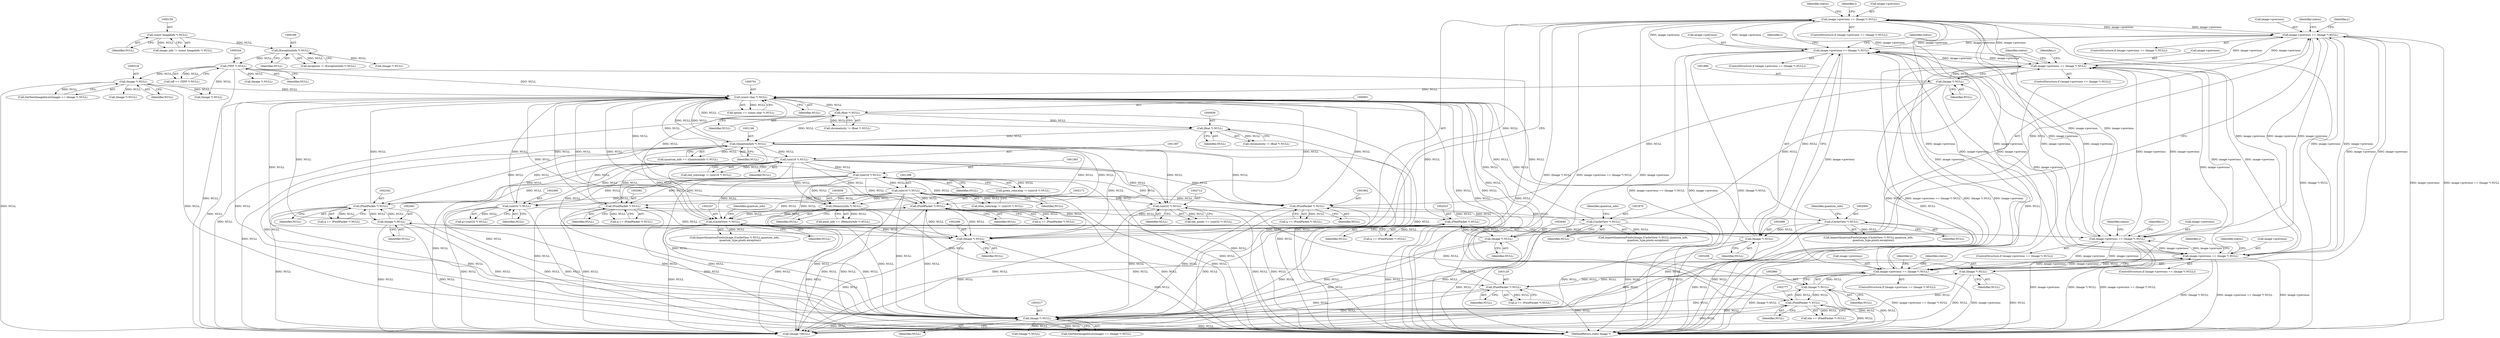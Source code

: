 digraph "0_ImageMagick_58cf5bf4fade82e3b510e8f3463a967278a3e410_0@pointer" {
"1002261" [label="(Call,image->previous == (Image *) NULL)"];
"1002635" [label="(Call,image->previous == (Image *) NULL)"];
"1002083" [label="(Call,image->previous == (Image *) NULL)"];
"1001884" [label="(Call,image->previous == (Image *) NULL)"];
"1002261" [label="(Call,image->previous == (Image *) NULL)"];
"1002975" [label="(Call,image->previous == (Image *) NULL)"];
"1003203" [label="(Call,image->previous == (Image *) NULL)"];
"1002456" [label="(Call,image->previous == (Image *) NULL)"];
"1002460" [label="(Call,(Image *) NULL)"];
"1002341" [label="(Call,(PixelPacket *) NULL)"];
"1001386" [label="(Call,(uint16 *) NULL)"];
"1001145" [label="(Call,(QuantumInfo *) NULL)"];
"1000760" [label="(Call,(const char *) NULL)"];
"1001861" [label="(Call,(PixelPacket *) NULL)"];
"1001888" [label="(Call,(Image *) NULL)"];
"1001869" [label="(Call,(CacheView *) NULL)"];
"1001392" [label="(Call,(uint16 *) NULL)"];
"1001397" [label="(Call,(uint16 *) NULL)"];
"1002711" [label="(Call,(uint32 *) NULL)"];
"1002522" [label="(Call,(PixelPacket *) NULL)"];
"1002639" [label="(Call,(Image *) NULL)"];
"1002489" [label="(Call,(uint32 *) NULL)"];
"1002087" [label="(Call,(Image *) NULL)"];
"1002068" [label="(Call,(CacheView *) NULL)"];
"1002060" [label="(Call,(PixelPacket *) NULL)"];
"1003316" [label="(Call,(Image *) NULL)"];
"1002776" [label="(Call,(PixelPacket *) NULL)"];
"1002979" [label="(Call,(Image *) NULL)"];
"1003207" [label="(Call,(Image *) NULL)"];
"1003128" [label="(Call,(PixelPacket *) NULL)"];
"1003058" [label="(Call,(MemoryInfo *) NULL)"];
"1002170" [label="(Call,(PixelPacket *) NULL)"];
"1002265" [label="(Call,(Image *) NULL)"];
"1002246" [label="(Call,(CacheView *) NULL)"];
"1000243" [label="(Call,(TIFF *) NULL)"];
"1000185" [label="(Call,(ExceptionInfo *) NULL)"];
"1000158" [label="(Call,(const ImageInfo *) NULL)"];
"1000317" [label="(Call,(Image *) NULL)"];
"1000938" [label="(Call,(float *) NULL)"];
"1000900" [label="(Call,(float *) NULL)"];
"1001392" [label="(Call,(uint16 *) NULL)"];
"1000243" [label="(Call,(TIFF *) NULL)"];
"1002522" [label="(Call,(PixelPacket *) NULL)"];
"1001386" [label="(Call,(uint16 *) NULL)"];
"1002249" [label="(Identifier,quantum_info)"];
"1002071" [label="(Identifier,quantum_info)"];
"1000160" [label="(Identifier,NULL)"];
"1002246" [label="(Call,(CacheView *) NULL)"];
"1002639" [label="(Call,(Image *) NULL)"];
"1002270" [label="(Identifier,status)"];
"1002462" [label="(Identifier,NULL)"];
"1002261" [label="(Call,image->previous == (Image *) NULL)"];
"1002341" [label="(Call,(PixelPacket *) NULL)"];
"1002457" [label="(Call,image->previous)"];
"1000758" [label="(Call,option == (const char *) NULL)"];
"1003128" [label="(Call,(PixelPacket *) NULL)"];
"1002062" [label="(Identifier,NULL)"];
"1002168" [label="(Call,q == (PixelPacket *) NULL)"];
"1002524" [label="(Identifier,NULL)"];
"1003318" [label="(Identifier,NULL)"];
"1002709" [label="(Call,tile_pixels == (uint32 *) NULL)"];
"1002265" [label="(Call,(Image *) NULL)"];
"1000898" [label="(Call,chromaticity != (float *) NULL)"];
"1002981" [label="(Identifier,NULL)"];
"1000936" [label="(Call,chromaticity != (float *) NULL)"];
"1001871" [label="(Identifier,NULL)"];
"1003385" [label="(MethodReturn,static Image *)"];
"1002778" [label="(Identifier,NULL)"];
"1001867" [label="(Call,ImportQuantumPixels(image,(CacheView *) NULL,quantum_info,\n            quantum_type,pixels,exception))"];
"1003202" [label="(ControlStructure,if (image->previous == (Image *) NULL))"];
"1002244" [label="(Call,ImportQuantumPixels(image,(CacheView *) NULL,quantum_info,\n              quantum_type,pixels,exception))"];
"1002082" [label="(ControlStructure,if (image->previous == (Image *) NULL))"];
"1002260" [label="(ControlStructure,if (image->previous == (Image *) NULL))"];
"1001863" [label="(Identifier,NULL)"];
"1001893" [label="(Identifier,status)"];
"1000902" [label="(Identifier,NULL)"];
"1000760" [label="(Call,(const char *) NULL)"];
"1001384" [label="(Call,red_colormap != (uint16 *) NULL)"];
"1000317" [label="(Call,(Image *) NULL)"];
"1003056" [label="(Call,pixel_info == (MemoryInfo *) NULL)"];
"1003209" [label="(Identifier,NULL)"];
"1001394" [label="(Identifier,NULL)"];
"1002491" [label="(Identifier,NULL)"];
"1002068" [label="(Call,(CacheView *) NULL)"];
"1003207" [label="(Call,(Image *) NULL)"];
"1002636" [label="(Call,image->previous)"];
"1002774" [label="(Call,tile == (PixelPacket *) NULL)"];
"1003316" [label="(Call,(Image *) NULL)"];
"1002979" [label="(Call,(Image *) NULL)"];
"1001861" [label="(Call,(PixelPacket *) NULL)"];
"1003060" [label="(Identifier,NULL)"];
"1002465" [label="(Identifier,status)"];
"1001869" [label="(Call,(CacheView *) NULL)"];
"1002975" [label="(Call,image->previous == (Image *) NULL)"];
"1003325" [label="(Call,(Image *) NULL)"];
"1001827" [label="(Identifier,y)"];
"1000314" [label="(Call,GetNextImageInList(image) == (Image *) NULL)"];
"1002455" [label="(ControlStructure,if (image->previous == (Image *) NULL))"];
"1000183" [label="(Call,exception != (ExceptionInfo *) NULL)"];
"1000158" [label="(Call,(const ImageInfo *) NULL)"];
"1003212" [label="(Identifier,status)"];
"1001143" [label="(Call,quantum_info == (QuantumInfo *) NULL)"];
"1002248" [label="(Identifier,NULL)"];
"1003204" [label="(Call,image->previous)"];
"1000307" [label="(Call,(Image *) NULL)"];
"1002084" [label="(Call,image->previous)"];
"1002713" [label="(Identifier,NULL)"];
"1000328" [label="(Call,(Image *) NULL)"];
"1000156" [label="(Call,image_info != (const ImageInfo *) NULL)"];
"1002087" [label="(Call,(Image *) NULL)"];
"1000938" [label="(Call,(float *) NULL)"];
"1001395" [label="(Call,blue_colormap != (uint16 *) NULL)"];
"1003110" [label="(Identifier,y)"];
"1000252" [label="(Call,(Image *) NULL)"];
"1000215" [label="(Call,(Image *) NULL)"];
"1001390" [label="(Call,green_colormap != (uint16 *) NULL)"];
"1001399" [label="(Identifier,NULL)"];
"1001397" [label="(Call,(uint16 *) NULL)"];
"1002170" [label="(Call,(PixelPacket *) NULL)"];
"1003313" [label="(Call,GetNextImageInList(image) == (Image *) NULL)"];
"1000187" [label="(Identifier,NULL)"];
"1002634" [label="(ControlStructure,if (image->previous == (Image *) NULL))"];
"1002060" [label="(Call,(PixelPacket *) NULL)"];
"1002339" [label="(Call,q == (PixelPacket *) NULL)"];
"1002304" [label="(Identifier,y)"];
"1000319" [label="(Identifier,NULL)"];
"1002644" [label="(Identifier,status)"];
"1002487" [label="(Call,p=(uint32 *) NULL)"];
"1002089" [label="(Identifier,NULL)"];
"1001884" [label="(Call,image->previous == (Image *) NULL)"];
"1001388" [label="(Identifier,NULL)"];
"1002732" [label="(Identifier,y)"];
"1002083" [label="(Call,image->previous == (Image *) NULL)"];
"1002026" [label="(Identifier,y)"];
"1002984" [label="(Identifier,status)"];
"1002974" [label="(ControlStructure,if (image->previous == (Image *) NULL))"];
"1000762" [label="(Identifier,NULL)"];
"1001888" [label="(Call,(Image *) NULL)"];
"1002066" [label="(Call,ImportQuantumPixels(image,(CacheView *) NULL,quantum_info,\n            quantum_type,pixels,exception))"];
"1002504" [label="(Identifier,y)"];
"1001872" [label="(Identifier,quantum_info)"];
"1002711" [label="(Call,(uint32 *) NULL)"];
"1001859" [label="(Call,q == (PixelPacket *) NULL)"];
"1002070" [label="(Identifier,NULL)"];
"1001145" [label="(Call,(QuantumInfo *) NULL)"];
"1002267" [label="(Identifier,NULL)"];
"1002520" [label="(Call,q == (PixelPacket *) NULL)"];
"1002456" [label="(Call,image->previous == (Image *) NULL)"];
"1002489" [label="(Call,(uint32 *) NULL)"];
"1001890" [label="(Identifier,NULL)"];
"1001883" [label="(ControlStructure,if (image->previous == (Image *) NULL))"];
"1000245" [label="(Identifier,NULL)"];
"1002976" [label="(Call,image->previous)"];
"1002635" [label="(Call,image->previous == (Image *) NULL)"];
"1002120" [label="(Identifier,i)"];
"1000940" [label="(Identifier,NULL)"];
"1003203" [label="(Call,image->previous == (Image *) NULL)"];
"1001885" [label="(Call,image->previous)"];
"1000241" [label="(Call,tiff == (TIFF *) NULL)"];
"1003058" [label="(Call,(MemoryInfo *) NULL)"];
"1000185" [label="(Call,(ExceptionInfo *) NULL)"];
"1002460" [label="(Call,(Image *) NULL)"];
"1002058" [label="(Call,q == (PixelPacket *) NULL)"];
"1000900" [label="(Call,(float *) NULL)"];
"1002641" [label="(Identifier,NULL)"];
"1002343" [label="(Identifier,NULL)"];
"1001147" [label="(Identifier,NULL)"];
"1002092" [label="(Identifier,status)"];
"1002262" [label="(Call,image->previous)"];
"1003379" [label="(Call,(Image *)NULL)"];
"1003130" [label="(Identifier,NULL)"];
"1002776" [label="(Call,(PixelPacket *) NULL)"];
"1003126" [label="(Call,q == (PixelPacket *) NULL)"];
"1002172" [label="(Identifier,NULL)"];
"1002261" -> "1002260"  [label="AST: "];
"1002261" -> "1002265"  [label="CFG: "];
"1002262" -> "1002261"  [label="AST: "];
"1002265" -> "1002261"  [label="AST: "];
"1002270" -> "1002261"  [label="CFG: "];
"1002120" -> "1002261"  [label="CFG: "];
"1002261" -> "1003385"  [label="DDG: (Image *) NULL"];
"1002261" -> "1003385"  [label="DDG: image->previous == (Image *) NULL"];
"1002261" -> "1003385"  [label="DDG: image->previous"];
"1002261" -> "1001884"  [label="DDG: image->previous"];
"1002261" -> "1002083"  [label="DDG: image->previous"];
"1002635" -> "1002261"  [label="DDG: image->previous"];
"1002083" -> "1002261"  [label="DDG: image->previous"];
"1001884" -> "1002261"  [label="DDG: image->previous"];
"1002975" -> "1002261"  [label="DDG: image->previous"];
"1003203" -> "1002261"  [label="DDG: image->previous"];
"1002456" -> "1002261"  [label="DDG: image->previous"];
"1002265" -> "1002261"  [label="DDG: NULL"];
"1002261" -> "1002456"  [label="DDG: image->previous"];
"1002261" -> "1002635"  [label="DDG: image->previous"];
"1002261" -> "1002975"  [label="DDG: image->previous"];
"1002261" -> "1003203"  [label="DDG: image->previous"];
"1002635" -> "1002634"  [label="AST: "];
"1002635" -> "1002639"  [label="CFG: "];
"1002636" -> "1002635"  [label="AST: "];
"1002639" -> "1002635"  [label="AST: "];
"1002644" -> "1002635"  [label="CFG: "];
"1002504" -> "1002635"  [label="CFG: "];
"1002635" -> "1003385"  [label="DDG: (Image *) NULL"];
"1002635" -> "1003385"  [label="DDG: image->previous"];
"1002635" -> "1003385"  [label="DDG: image->previous == (Image *) NULL"];
"1002635" -> "1001884"  [label="DDG: image->previous"];
"1002635" -> "1002083"  [label="DDG: image->previous"];
"1002635" -> "1002456"  [label="DDG: image->previous"];
"1002083" -> "1002635"  [label="DDG: image->previous"];
"1001884" -> "1002635"  [label="DDG: image->previous"];
"1002975" -> "1002635"  [label="DDG: image->previous"];
"1003203" -> "1002635"  [label="DDG: image->previous"];
"1002456" -> "1002635"  [label="DDG: image->previous"];
"1002639" -> "1002635"  [label="DDG: NULL"];
"1002635" -> "1002975"  [label="DDG: image->previous"];
"1002635" -> "1003203"  [label="DDG: image->previous"];
"1002083" -> "1002082"  [label="AST: "];
"1002083" -> "1002087"  [label="CFG: "];
"1002084" -> "1002083"  [label="AST: "];
"1002087" -> "1002083"  [label="AST: "];
"1002092" -> "1002083"  [label="CFG: "];
"1002026" -> "1002083"  [label="CFG: "];
"1002083" -> "1003385"  [label="DDG: image->previous == (Image *) NULL"];
"1002083" -> "1003385"  [label="DDG: image->previous"];
"1002083" -> "1003385"  [label="DDG: (Image *) NULL"];
"1002083" -> "1001884"  [label="DDG: image->previous"];
"1001884" -> "1002083"  [label="DDG: image->previous"];
"1002975" -> "1002083"  [label="DDG: image->previous"];
"1003203" -> "1002083"  [label="DDG: image->previous"];
"1002456" -> "1002083"  [label="DDG: image->previous"];
"1002087" -> "1002083"  [label="DDG: NULL"];
"1002083" -> "1002456"  [label="DDG: image->previous"];
"1002083" -> "1002975"  [label="DDG: image->previous"];
"1002083" -> "1003203"  [label="DDG: image->previous"];
"1001884" -> "1001883"  [label="AST: "];
"1001884" -> "1001888"  [label="CFG: "];
"1001885" -> "1001884"  [label="AST: "];
"1001888" -> "1001884"  [label="AST: "];
"1001893" -> "1001884"  [label="CFG: "];
"1001827" -> "1001884"  [label="CFG: "];
"1001884" -> "1003385"  [label="DDG: image->previous == (Image *) NULL"];
"1001884" -> "1003385"  [label="DDG: (Image *) NULL"];
"1001884" -> "1003385"  [label="DDG: image->previous"];
"1002975" -> "1001884"  [label="DDG: image->previous"];
"1003203" -> "1001884"  [label="DDG: image->previous"];
"1002456" -> "1001884"  [label="DDG: image->previous"];
"1001888" -> "1001884"  [label="DDG: NULL"];
"1001884" -> "1002456"  [label="DDG: image->previous"];
"1001884" -> "1002975"  [label="DDG: image->previous"];
"1001884" -> "1003203"  [label="DDG: image->previous"];
"1002975" -> "1002974"  [label="AST: "];
"1002975" -> "1002979"  [label="CFG: "];
"1002976" -> "1002975"  [label="AST: "];
"1002979" -> "1002975"  [label="AST: "];
"1002984" -> "1002975"  [label="CFG: "];
"1002732" -> "1002975"  [label="CFG: "];
"1002975" -> "1003385"  [label="DDG: (Image *) NULL"];
"1002975" -> "1003385"  [label="DDG: image->previous == (Image *) NULL"];
"1002975" -> "1003385"  [label="DDG: image->previous"];
"1002975" -> "1002456"  [label="DDG: image->previous"];
"1003203" -> "1002975"  [label="DDG: image->previous"];
"1002456" -> "1002975"  [label="DDG: image->previous"];
"1002979" -> "1002975"  [label="DDG: NULL"];
"1002975" -> "1003203"  [label="DDG: image->previous"];
"1003203" -> "1003202"  [label="AST: "];
"1003203" -> "1003207"  [label="CFG: "];
"1003204" -> "1003203"  [label="AST: "];
"1003207" -> "1003203"  [label="AST: "];
"1003212" -> "1003203"  [label="CFG: "];
"1003110" -> "1003203"  [label="CFG: "];
"1003203" -> "1003385"  [label="DDG: image->previous == (Image *) NULL"];
"1003203" -> "1003385"  [label="DDG: image->previous"];
"1003203" -> "1003385"  [label="DDG: (Image *) NULL"];
"1003203" -> "1002456"  [label="DDG: image->previous"];
"1002456" -> "1003203"  [label="DDG: image->previous"];
"1003207" -> "1003203"  [label="DDG: NULL"];
"1002456" -> "1002455"  [label="AST: "];
"1002456" -> "1002460"  [label="CFG: "];
"1002457" -> "1002456"  [label="AST: "];
"1002460" -> "1002456"  [label="AST: "];
"1002465" -> "1002456"  [label="CFG: "];
"1002304" -> "1002456"  [label="CFG: "];
"1002456" -> "1003385"  [label="DDG: image->previous"];
"1002456" -> "1003385"  [label="DDG: (Image *) NULL"];
"1002456" -> "1003385"  [label="DDG: image->previous == (Image *) NULL"];
"1002460" -> "1002456"  [label="DDG: NULL"];
"1002460" -> "1002462"  [label="CFG: "];
"1002461" -> "1002460"  [label="AST: "];
"1002462" -> "1002460"  [label="AST: "];
"1002460" -> "1003385"  [label="DDG: NULL"];
"1002460" -> "1000760"  [label="DDG: NULL"];
"1002460" -> "1002341"  [label="DDG: NULL"];
"1002341" -> "1002460"  [label="DDG: NULL"];
"1002460" -> "1003316"  [label="DDG: NULL"];
"1002460" -> "1003379"  [label="DDG: NULL"];
"1002341" -> "1002339"  [label="AST: "];
"1002341" -> "1002343"  [label="CFG: "];
"1002342" -> "1002341"  [label="AST: "];
"1002343" -> "1002341"  [label="AST: "];
"1002339" -> "1002341"  [label="CFG: "];
"1002341" -> "1003385"  [label="DDG: NULL"];
"1002341" -> "1000760"  [label="DDG: NULL"];
"1002341" -> "1002339"  [label="DDG: NULL"];
"1001386" -> "1002341"  [label="DDG: NULL"];
"1001145" -> "1002341"  [label="DDG: NULL"];
"1001392" -> "1002341"  [label="DDG: NULL"];
"1001397" -> "1002341"  [label="DDG: NULL"];
"1002341" -> "1003316"  [label="DDG: NULL"];
"1002341" -> "1003379"  [label="DDG: NULL"];
"1001386" -> "1001384"  [label="AST: "];
"1001386" -> "1001388"  [label="CFG: "];
"1001387" -> "1001386"  [label="AST: "];
"1001388" -> "1001386"  [label="AST: "];
"1001384" -> "1001386"  [label="CFG: "];
"1001386" -> "1003385"  [label="DDG: NULL"];
"1001386" -> "1000760"  [label="DDG: NULL"];
"1001386" -> "1001384"  [label="DDG: NULL"];
"1001145" -> "1001386"  [label="DDG: NULL"];
"1001386" -> "1001392"  [label="DDG: NULL"];
"1001386" -> "1001861"  [label="DDG: NULL"];
"1001386" -> "1002060"  [label="DDG: NULL"];
"1001386" -> "1002170"  [label="DDG: NULL"];
"1001386" -> "1002246"  [label="DDG: NULL"];
"1001386" -> "1002265"  [label="DDG: NULL"];
"1001386" -> "1002489"  [label="DDG: NULL"];
"1001386" -> "1002711"  [label="DDG: NULL"];
"1001386" -> "1003058"  [label="DDG: NULL"];
"1001386" -> "1003316"  [label="DDG: NULL"];
"1001386" -> "1003379"  [label="DDG: NULL"];
"1001145" -> "1001143"  [label="AST: "];
"1001145" -> "1001147"  [label="CFG: "];
"1001146" -> "1001145"  [label="AST: "];
"1001147" -> "1001145"  [label="AST: "];
"1001143" -> "1001145"  [label="CFG: "];
"1001145" -> "1003385"  [label="DDG: NULL"];
"1001145" -> "1000760"  [label="DDG: NULL"];
"1001145" -> "1001143"  [label="DDG: NULL"];
"1000760" -> "1001145"  [label="DDG: NULL"];
"1000938" -> "1001145"  [label="DDG: NULL"];
"1000900" -> "1001145"  [label="DDG: NULL"];
"1001145" -> "1001861"  [label="DDG: NULL"];
"1001145" -> "1002060"  [label="DDG: NULL"];
"1001145" -> "1002170"  [label="DDG: NULL"];
"1001145" -> "1002246"  [label="DDG: NULL"];
"1001145" -> "1002265"  [label="DDG: NULL"];
"1001145" -> "1002489"  [label="DDG: NULL"];
"1001145" -> "1002711"  [label="DDG: NULL"];
"1001145" -> "1003058"  [label="DDG: NULL"];
"1001145" -> "1003316"  [label="DDG: NULL"];
"1001145" -> "1003379"  [label="DDG: NULL"];
"1000760" -> "1000758"  [label="AST: "];
"1000760" -> "1000762"  [label="CFG: "];
"1000761" -> "1000760"  [label="AST: "];
"1000762" -> "1000760"  [label="AST: "];
"1000758" -> "1000760"  [label="CFG: "];
"1000760" -> "1003385"  [label="DDG: NULL"];
"1000760" -> "1000758"  [label="DDG: NULL"];
"1001861" -> "1000760"  [label="DDG: NULL"];
"1002711" -> "1000760"  [label="DDG: NULL"];
"1001888" -> "1000760"  [label="DDG: NULL"];
"1002522" -> "1000760"  [label="DDG: NULL"];
"1002087" -> "1000760"  [label="DDG: NULL"];
"1003316" -> "1000760"  [label="DDG: NULL"];
"1001392" -> "1000760"  [label="DDG: NULL"];
"1000243" -> "1000760"  [label="DDG: NULL"];
"1002639" -> "1000760"  [label="DDG: NULL"];
"1002776" -> "1000760"  [label="DDG: NULL"];
"1002489" -> "1000760"  [label="DDG: NULL"];
"1003207" -> "1000760"  [label="DDG: NULL"];
"1002979" -> "1000760"  [label="DDG: NULL"];
"1002060" -> "1000760"  [label="DDG: NULL"];
"1000317" -> "1000760"  [label="DDG: NULL"];
"1001869" -> "1000760"  [label="DDG: NULL"];
"1003058" -> "1000760"  [label="DDG: NULL"];
"1002170" -> "1000760"  [label="DDG: NULL"];
"1002265" -> "1000760"  [label="DDG: NULL"];
"1003128" -> "1000760"  [label="DDG: NULL"];
"1002246" -> "1000760"  [label="DDG: NULL"];
"1001397" -> "1000760"  [label="DDG: NULL"];
"1002068" -> "1000760"  [label="DDG: NULL"];
"1000760" -> "1000900"  [label="DDG: NULL"];
"1000760" -> "1000938"  [label="DDG: NULL"];
"1000760" -> "1003379"  [label="DDG: NULL"];
"1001861" -> "1001859"  [label="AST: "];
"1001861" -> "1001863"  [label="CFG: "];
"1001862" -> "1001861"  [label="AST: "];
"1001863" -> "1001861"  [label="AST: "];
"1001859" -> "1001861"  [label="CFG: "];
"1001861" -> "1003385"  [label="DDG: NULL"];
"1001861" -> "1001859"  [label="DDG: NULL"];
"1001888" -> "1001861"  [label="DDG: NULL"];
"1001392" -> "1001861"  [label="DDG: NULL"];
"1001397" -> "1001861"  [label="DDG: NULL"];
"1001861" -> "1001869"  [label="DDG: NULL"];
"1001861" -> "1003316"  [label="DDG: NULL"];
"1001861" -> "1003379"  [label="DDG: NULL"];
"1001888" -> "1001890"  [label="CFG: "];
"1001889" -> "1001888"  [label="AST: "];
"1001890" -> "1001888"  [label="AST: "];
"1001888" -> "1003385"  [label="DDG: NULL"];
"1001869" -> "1001888"  [label="DDG: NULL"];
"1001888" -> "1003316"  [label="DDG: NULL"];
"1001888" -> "1003379"  [label="DDG: NULL"];
"1001869" -> "1001867"  [label="AST: "];
"1001869" -> "1001871"  [label="CFG: "];
"1001870" -> "1001869"  [label="AST: "];
"1001871" -> "1001869"  [label="AST: "];
"1001872" -> "1001869"  [label="CFG: "];
"1001869" -> "1003385"  [label="DDG: NULL"];
"1001869" -> "1001867"  [label="DDG: NULL"];
"1001869" -> "1003316"  [label="DDG: NULL"];
"1001869" -> "1003379"  [label="DDG: NULL"];
"1001392" -> "1001390"  [label="AST: "];
"1001392" -> "1001394"  [label="CFG: "];
"1001393" -> "1001392"  [label="AST: "];
"1001394" -> "1001392"  [label="AST: "];
"1001390" -> "1001392"  [label="CFG: "];
"1001392" -> "1003385"  [label="DDG: NULL"];
"1001392" -> "1001390"  [label="DDG: NULL"];
"1001392" -> "1001397"  [label="DDG: NULL"];
"1001392" -> "1002060"  [label="DDG: NULL"];
"1001392" -> "1002170"  [label="DDG: NULL"];
"1001392" -> "1002246"  [label="DDG: NULL"];
"1001392" -> "1002265"  [label="DDG: NULL"];
"1001392" -> "1002489"  [label="DDG: NULL"];
"1001392" -> "1002711"  [label="DDG: NULL"];
"1001392" -> "1003058"  [label="DDG: NULL"];
"1001392" -> "1003316"  [label="DDG: NULL"];
"1001392" -> "1003379"  [label="DDG: NULL"];
"1001397" -> "1001395"  [label="AST: "];
"1001397" -> "1001399"  [label="CFG: "];
"1001398" -> "1001397"  [label="AST: "];
"1001399" -> "1001397"  [label="AST: "];
"1001395" -> "1001397"  [label="CFG: "];
"1001397" -> "1003385"  [label="DDG: NULL"];
"1001397" -> "1001395"  [label="DDG: NULL"];
"1001397" -> "1002060"  [label="DDG: NULL"];
"1001397" -> "1002170"  [label="DDG: NULL"];
"1001397" -> "1002246"  [label="DDG: NULL"];
"1001397" -> "1002265"  [label="DDG: NULL"];
"1001397" -> "1002489"  [label="DDG: NULL"];
"1001397" -> "1002711"  [label="DDG: NULL"];
"1001397" -> "1003058"  [label="DDG: NULL"];
"1001397" -> "1003316"  [label="DDG: NULL"];
"1001397" -> "1003379"  [label="DDG: NULL"];
"1002711" -> "1002709"  [label="AST: "];
"1002711" -> "1002713"  [label="CFG: "];
"1002712" -> "1002711"  [label="AST: "];
"1002713" -> "1002711"  [label="AST: "];
"1002709" -> "1002711"  [label="CFG: "];
"1002711" -> "1003385"  [label="DDG: NULL"];
"1002711" -> "1002709"  [label="DDG: NULL"];
"1002711" -> "1002776"  [label="DDG: NULL"];
"1002711" -> "1003316"  [label="DDG: NULL"];
"1002711" -> "1003379"  [label="DDG: NULL"];
"1002522" -> "1002520"  [label="AST: "];
"1002522" -> "1002524"  [label="CFG: "];
"1002523" -> "1002522"  [label="AST: "];
"1002524" -> "1002522"  [label="AST: "];
"1002520" -> "1002522"  [label="CFG: "];
"1002522" -> "1003385"  [label="DDG: NULL"];
"1002522" -> "1002520"  [label="DDG: NULL"];
"1002639" -> "1002522"  [label="DDG: NULL"];
"1002489" -> "1002522"  [label="DDG: NULL"];
"1002522" -> "1002639"  [label="DDG: NULL"];
"1002522" -> "1003316"  [label="DDG: NULL"];
"1002522" -> "1003379"  [label="DDG: NULL"];
"1002639" -> "1002641"  [label="CFG: "];
"1002640" -> "1002639"  [label="AST: "];
"1002641" -> "1002639"  [label="AST: "];
"1002639" -> "1003385"  [label="DDG: NULL"];
"1002639" -> "1003316"  [label="DDG: NULL"];
"1002639" -> "1003379"  [label="DDG: NULL"];
"1002489" -> "1002487"  [label="AST: "];
"1002489" -> "1002491"  [label="CFG: "];
"1002490" -> "1002489"  [label="AST: "];
"1002491" -> "1002489"  [label="AST: "];
"1002487" -> "1002489"  [label="CFG: "];
"1002489" -> "1003385"  [label="DDG: NULL"];
"1002489" -> "1002487"  [label="DDG: NULL"];
"1002489" -> "1003316"  [label="DDG: NULL"];
"1002489" -> "1003379"  [label="DDG: NULL"];
"1002087" -> "1002089"  [label="CFG: "];
"1002088" -> "1002087"  [label="AST: "];
"1002089" -> "1002087"  [label="AST: "];
"1002087" -> "1003385"  [label="DDG: NULL"];
"1002087" -> "1002060"  [label="DDG: NULL"];
"1002068" -> "1002087"  [label="DDG: NULL"];
"1002087" -> "1003316"  [label="DDG: NULL"];
"1002087" -> "1003379"  [label="DDG: NULL"];
"1002068" -> "1002066"  [label="AST: "];
"1002068" -> "1002070"  [label="CFG: "];
"1002069" -> "1002068"  [label="AST: "];
"1002070" -> "1002068"  [label="AST: "];
"1002071" -> "1002068"  [label="CFG: "];
"1002068" -> "1003385"  [label="DDG: NULL"];
"1002068" -> "1002066"  [label="DDG: NULL"];
"1002060" -> "1002068"  [label="DDG: NULL"];
"1002068" -> "1003316"  [label="DDG: NULL"];
"1002068" -> "1003379"  [label="DDG: NULL"];
"1002060" -> "1002058"  [label="AST: "];
"1002060" -> "1002062"  [label="CFG: "];
"1002061" -> "1002060"  [label="AST: "];
"1002062" -> "1002060"  [label="AST: "];
"1002058" -> "1002060"  [label="CFG: "];
"1002060" -> "1003385"  [label="DDG: NULL"];
"1002060" -> "1002058"  [label="DDG: NULL"];
"1002060" -> "1003316"  [label="DDG: NULL"];
"1002060" -> "1003379"  [label="DDG: NULL"];
"1003316" -> "1003313"  [label="AST: "];
"1003316" -> "1003318"  [label="CFG: "];
"1003317" -> "1003316"  [label="AST: "];
"1003318" -> "1003316"  [label="AST: "];
"1003313" -> "1003316"  [label="CFG: "];
"1003316" -> "1003385"  [label="DDG: NULL"];
"1003316" -> "1003313"  [label="DDG: NULL"];
"1002776" -> "1003316"  [label="DDG: NULL"];
"1003207" -> "1003316"  [label="DDG: NULL"];
"1002979" -> "1003316"  [label="DDG: NULL"];
"1003058" -> "1003316"  [label="DDG: NULL"];
"1002170" -> "1003316"  [label="DDG: NULL"];
"1002265" -> "1003316"  [label="DDG: NULL"];
"1003128" -> "1003316"  [label="DDG: NULL"];
"1002246" -> "1003316"  [label="DDG: NULL"];
"1003316" -> "1003325"  [label="DDG: NULL"];
"1003316" -> "1003379"  [label="DDG: NULL"];
"1002776" -> "1002774"  [label="AST: "];
"1002776" -> "1002778"  [label="CFG: "];
"1002777" -> "1002776"  [label="AST: "];
"1002778" -> "1002776"  [label="AST: "];
"1002774" -> "1002776"  [label="CFG: "];
"1002776" -> "1003385"  [label="DDG: NULL"];
"1002776" -> "1002774"  [label="DDG: NULL"];
"1002979" -> "1002776"  [label="DDG: NULL"];
"1002776" -> "1002979"  [label="DDG: NULL"];
"1002776" -> "1003379"  [label="DDG: NULL"];
"1002979" -> "1002981"  [label="CFG: "];
"1002980" -> "1002979"  [label="AST: "];
"1002981" -> "1002979"  [label="AST: "];
"1002979" -> "1003385"  [label="DDG: NULL"];
"1002979" -> "1003379"  [label="DDG: NULL"];
"1003207" -> "1003209"  [label="CFG: "];
"1003208" -> "1003207"  [label="AST: "];
"1003209" -> "1003207"  [label="AST: "];
"1003207" -> "1003385"  [label="DDG: NULL"];
"1003207" -> "1003128"  [label="DDG: NULL"];
"1003128" -> "1003207"  [label="DDG: NULL"];
"1003207" -> "1003379"  [label="DDG: NULL"];
"1003128" -> "1003126"  [label="AST: "];
"1003128" -> "1003130"  [label="CFG: "];
"1003129" -> "1003128"  [label="AST: "];
"1003130" -> "1003128"  [label="AST: "];
"1003126" -> "1003128"  [label="CFG: "];
"1003128" -> "1003385"  [label="DDG: NULL"];
"1003128" -> "1003126"  [label="DDG: NULL"];
"1003058" -> "1003128"  [label="DDG: NULL"];
"1003128" -> "1003379"  [label="DDG: NULL"];
"1003058" -> "1003056"  [label="AST: "];
"1003058" -> "1003060"  [label="CFG: "];
"1003059" -> "1003058"  [label="AST: "];
"1003060" -> "1003058"  [label="AST: "];
"1003056" -> "1003058"  [label="CFG: "];
"1003058" -> "1003385"  [label="DDG: NULL"];
"1003058" -> "1003056"  [label="DDG: NULL"];
"1003058" -> "1003379"  [label="DDG: NULL"];
"1002170" -> "1002168"  [label="AST: "];
"1002170" -> "1002172"  [label="CFG: "];
"1002171" -> "1002170"  [label="AST: "];
"1002172" -> "1002170"  [label="AST: "];
"1002168" -> "1002170"  [label="CFG: "];
"1002170" -> "1003385"  [label="DDG: NULL"];
"1002170" -> "1002168"  [label="DDG: NULL"];
"1002265" -> "1002170"  [label="DDG: NULL"];
"1002246" -> "1002170"  [label="DDG: NULL"];
"1002170" -> "1002246"  [label="DDG: NULL"];
"1002170" -> "1002265"  [label="DDG: NULL"];
"1002170" -> "1003379"  [label="DDG: NULL"];
"1002265" -> "1002267"  [label="CFG: "];
"1002266" -> "1002265"  [label="AST: "];
"1002267" -> "1002265"  [label="AST: "];
"1002265" -> "1003385"  [label="DDG: NULL"];
"1002246" -> "1002265"  [label="DDG: NULL"];
"1002265" -> "1003379"  [label="DDG: NULL"];
"1002246" -> "1002244"  [label="AST: "];
"1002246" -> "1002248"  [label="CFG: "];
"1002247" -> "1002246"  [label="AST: "];
"1002248" -> "1002246"  [label="AST: "];
"1002249" -> "1002246"  [label="CFG: "];
"1002246" -> "1003385"  [label="DDG: NULL"];
"1002246" -> "1002244"  [label="DDG: NULL"];
"1002246" -> "1003379"  [label="DDG: NULL"];
"1000243" -> "1000241"  [label="AST: "];
"1000243" -> "1000245"  [label="CFG: "];
"1000244" -> "1000243"  [label="AST: "];
"1000245" -> "1000243"  [label="AST: "];
"1000241" -> "1000243"  [label="CFG: "];
"1000243" -> "1003385"  [label="DDG: NULL"];
"1000243" -> "1000241"  [label="DDG: NULL"];
"1000185" -> "1000243"  [label="DDG: NULL"];
"1000243" -> "1000252"  [label="DDG: NULL"];
"1000243" -> "1000307"  [label="DDG: NULL"];
"1000243" -> "1000317"  [label="DDG: NULL"];
"1000243" -> "1003379"  [label="DDG: NULL"];
"1000185" -> "1000183"  [label="AST: "];
"1000185" -> "1000187"  [label="CFG: "];
"1000186" -> "1000185"  [label="AST: "];
"1000187" -> "1000185"  [label="AST: "];
"1000183" -> "1000185"  [label="CFG: "];
"1000185" -> "1000183"  [label="DDG: NULL"];
"1000158" -> "1000185"  [label="DDG: NULL"];
"1000185" -> "1000215"  [label="DDG: NULL"];
"1000158" -> "1000156"  [label="AST: "];
"1000158" -> "1000160"  [label="CFG: "];
"1000159" -> "1000158"  [label="AST: "];
"1000160" -> "1000158"  [label="AST: "];
"1000156" -> "1000158"  [label="CFG: "];
"1000158" -> "1000156"  [label="DDG: NULL"];
"1000317" -> "1000314"  [label="AST: "];
"1000317" -> "1000319"  [label="CFG: "];
"1000318" -> "1000317"  [label="AST: "];
"1000319" -> "1000317"  [label="AST: "];
"1000314" -> "1000317"  [label="CFG: "];
"1000317" -> "1003385"  [label="DDG: NULL"];
"1000317" -> "1000307"  [label="DDG: NULL"];
"1000317" -> "1000314"  [label="DDG: NULL"];
"1000317" -> "1000328"  [label="DDG: NULL"];
"1000317" -> "1003379"  [label="DDG: NULL"];
"1000938" -> "1000936"  [label="AST: "];
"1000938" -> "1000940"  [label="CFG: "];
"1000939" -> "1000938"  [label="AST: "];
"1000940" -> "1000938"  [label="AST: "];
"1000936" -> "1000938"  [label="CFG: "];
"1000938" -> "1003385"  [label="DDG: NULL"];
"1000938" -> "1000936"  [label="DDG: NULL"];
"1000900" -> "1000938"  [label="DDG: NULL"];
"1000938" -> "1003379"  [label="DDG: NULL"];
"1000900" -> "1000898"  [label="AST: "];
"1000900" -> "1000902"  [label="CFG: "];
"1000901" -> "1000900"  [label="AST: "];
"1000902" -> "1000900"  [label="AST: "];
"1000898" -> "1000900"  [label="CFG: "];
"1000900" -> "1003385"  [label="DDG: NULL"];
"1000900" -> "1000898"  [label="DDG: NULL"];
"1000900" -> "1003379"  [label="DDG: NULL"];
}
